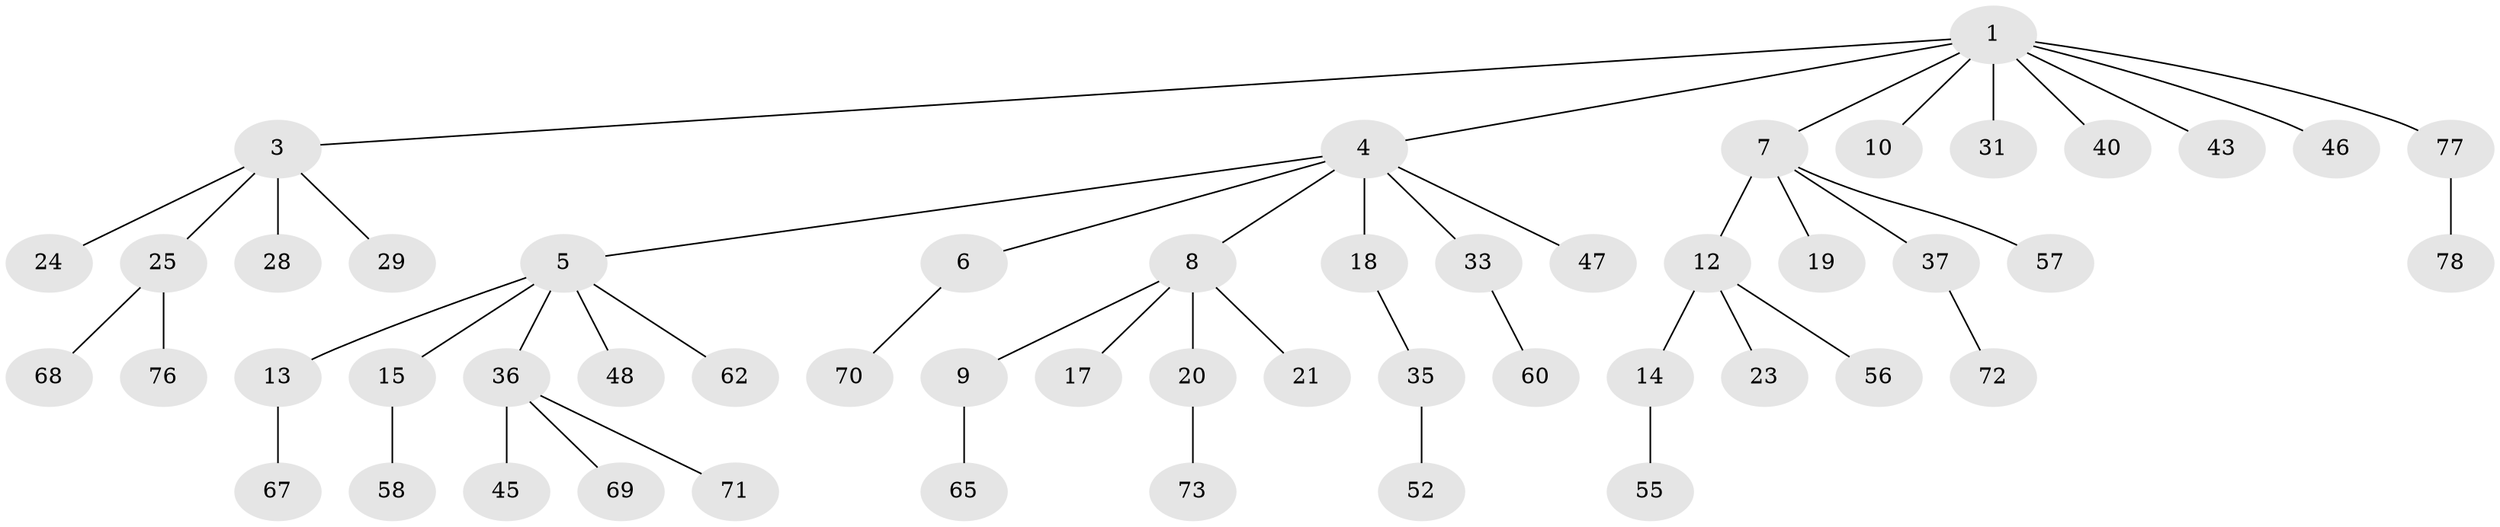 // original degree distribution, {5: 0.012658227848101266, 6: 0.06329113924050633, 8: 0.012658227848101266, 3: 0.08860759493670886, 2: 0.26582278481012656, 1: 0.5316455696202531, 4: 0.02531645569620253}
// Generated by graph-tools (version 1.1) at 2025/42/03/06/25 10:42:05]
// undirected, 52 vertices, 51 edges
graph export_dot {
graph [start="1"]
  node [color=gray90,style=filled];
  1 [super="+2"];
  3 [super="+51"];
  4 [super="+11"];
  5 [super="+42"];
  6 [super="+59"];
  7 [super="+32"];
  8 [super="+16"];
  9 [super="+49"];
  10;
  12 [super="+54"];
  13 [super="+26"];
  14 [super="+75"];
  15 [super="+66"];
  17;
  18 [super="+27"];
  19;
  20 [super="+22"];
  21 [super="+64"];
  23 [super="+53"];
  24;
  25 [super="+41"];
  28 [super="+50"];
  29 [super="+30"];
  31;
  33 [super="+34"];
  35 [super="+39"];
  36 [super="+38"];
  37 [super="+44"];
  40;
  43;
  45;
  46;
  47 [super="+61"];
  48;
  52;
  55;
  56;
  57;
  58;
  60 [super="+63"];
  62;
  65;
  67;
  68;
  69;
  70;
  71;
  72 [super="+79"];
  73 [super="+74"];
  76;
  77;
  78;
  1 -- 7;
  1 -- 10;
  1 -- 46;
  1 -- 77;
  1 -- 3;
  1 -- 4;
  1 -- 40;
  1 -- 43;
  1 -- 31;
  3 -- 24;
  3 -- 25;
  3 -- 28;
  3 -- 29;
  4 -- 5;
  4 -- 6;
  4 -- 8;
  4 -- 18;
  4 -- 33;
  4 -- 47;
  5 -- 13;
  5 -- 15;
  5 -- 36;
  5 -- 62;
  5 -- 48;
  6 -- 70;
  7 -- 12;
  7 -- 19;
  7 -- 37;
  7 -- 57;
  8 -- 9;
  8 -- 17;
  8 -- 20;
  8 -- 21;
  9 -- 65;
  12 -- 14;
  12 -- 23;
  12 -- 56;
  13 -- 67;
  14 -- 55;
  15 -- 58;
  18 -- 35;
  20 -- 73;
  25 -- 68;
  25 -- 76;
  33 -- 60;
  35 -- 52;
  36 -- 69;
  36 -- 71;
  36 -- 45;
  37 -- 72;
  77 -- 78;
}
